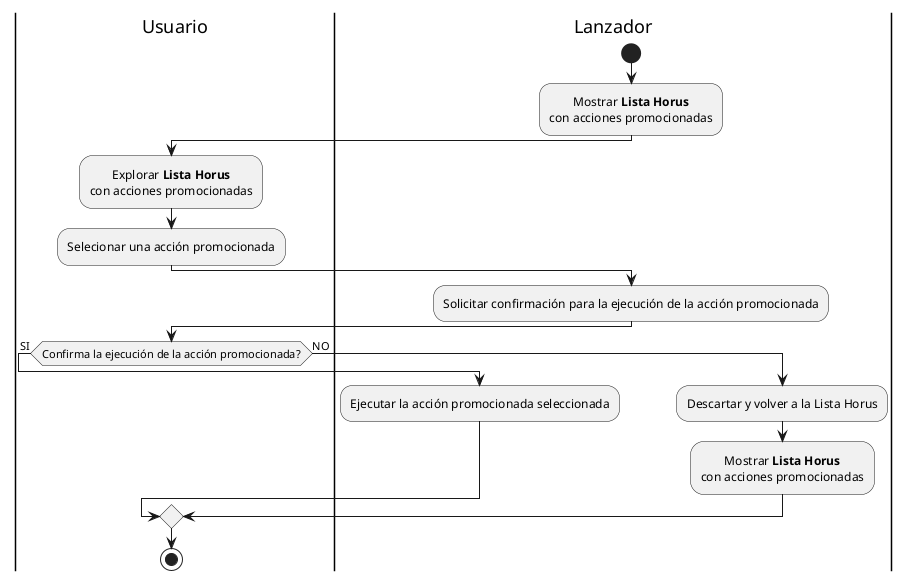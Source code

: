 
@startuml PFPD#39.activity.es

skinparam monochrome true
skinparam defaultTextAlignment center

|Usuario|
|Lanzador|
start
:Mostrar **Lista Horus**\ncon acciones promocionadas;
|Usuario|
:Explorar **Lista Horus**\ncon acciones promocionadas;
:Selecionar una acción promocionada;
|Lanzador|
:Solicitar confirmación para la ejecución de la acción promocionada;
|Usuario|
if (Confirma la ejecución de la acción promocionada?) then (SI)
    |Lanzador|
    :Ejecutar la acción promocionada seleccionada;
else (NO)
    |Lanzador|
    :Descartar y volver a la Lista Horus;
    :Mostrar **Lista Horus**\ncon acciones promocionadas;
endif
|Usuario|
stop

@enduml
